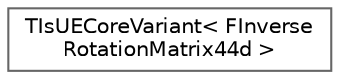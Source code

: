 digraph "Graphical Class Hierarchy"
{
 // INTERACTIVE_SVG=YES
 // LATEX_PDF_SIZE
  bgcolor="transparent";
  edge [fontname=Helvetica,fontsize=10,labelfontname=Helvetica,labelfontsize=10];
  node [fontname=Helvetica,fontsize=10,shape=box,height=0.2,width=0.4];
  rankdir="LR";
  Node0 [id="Node000000",label="TIsUECoreVariant\< FInverse\lRotationMatrix44d \>",height=0.2,width=0.4,color="grey40", fillcolor="white", style="filled",URL="$d7/d58/structTIsUECoreVariant_3_01FInverseRotationMatrix44d_01_4.html",tooltip=" "];
}
